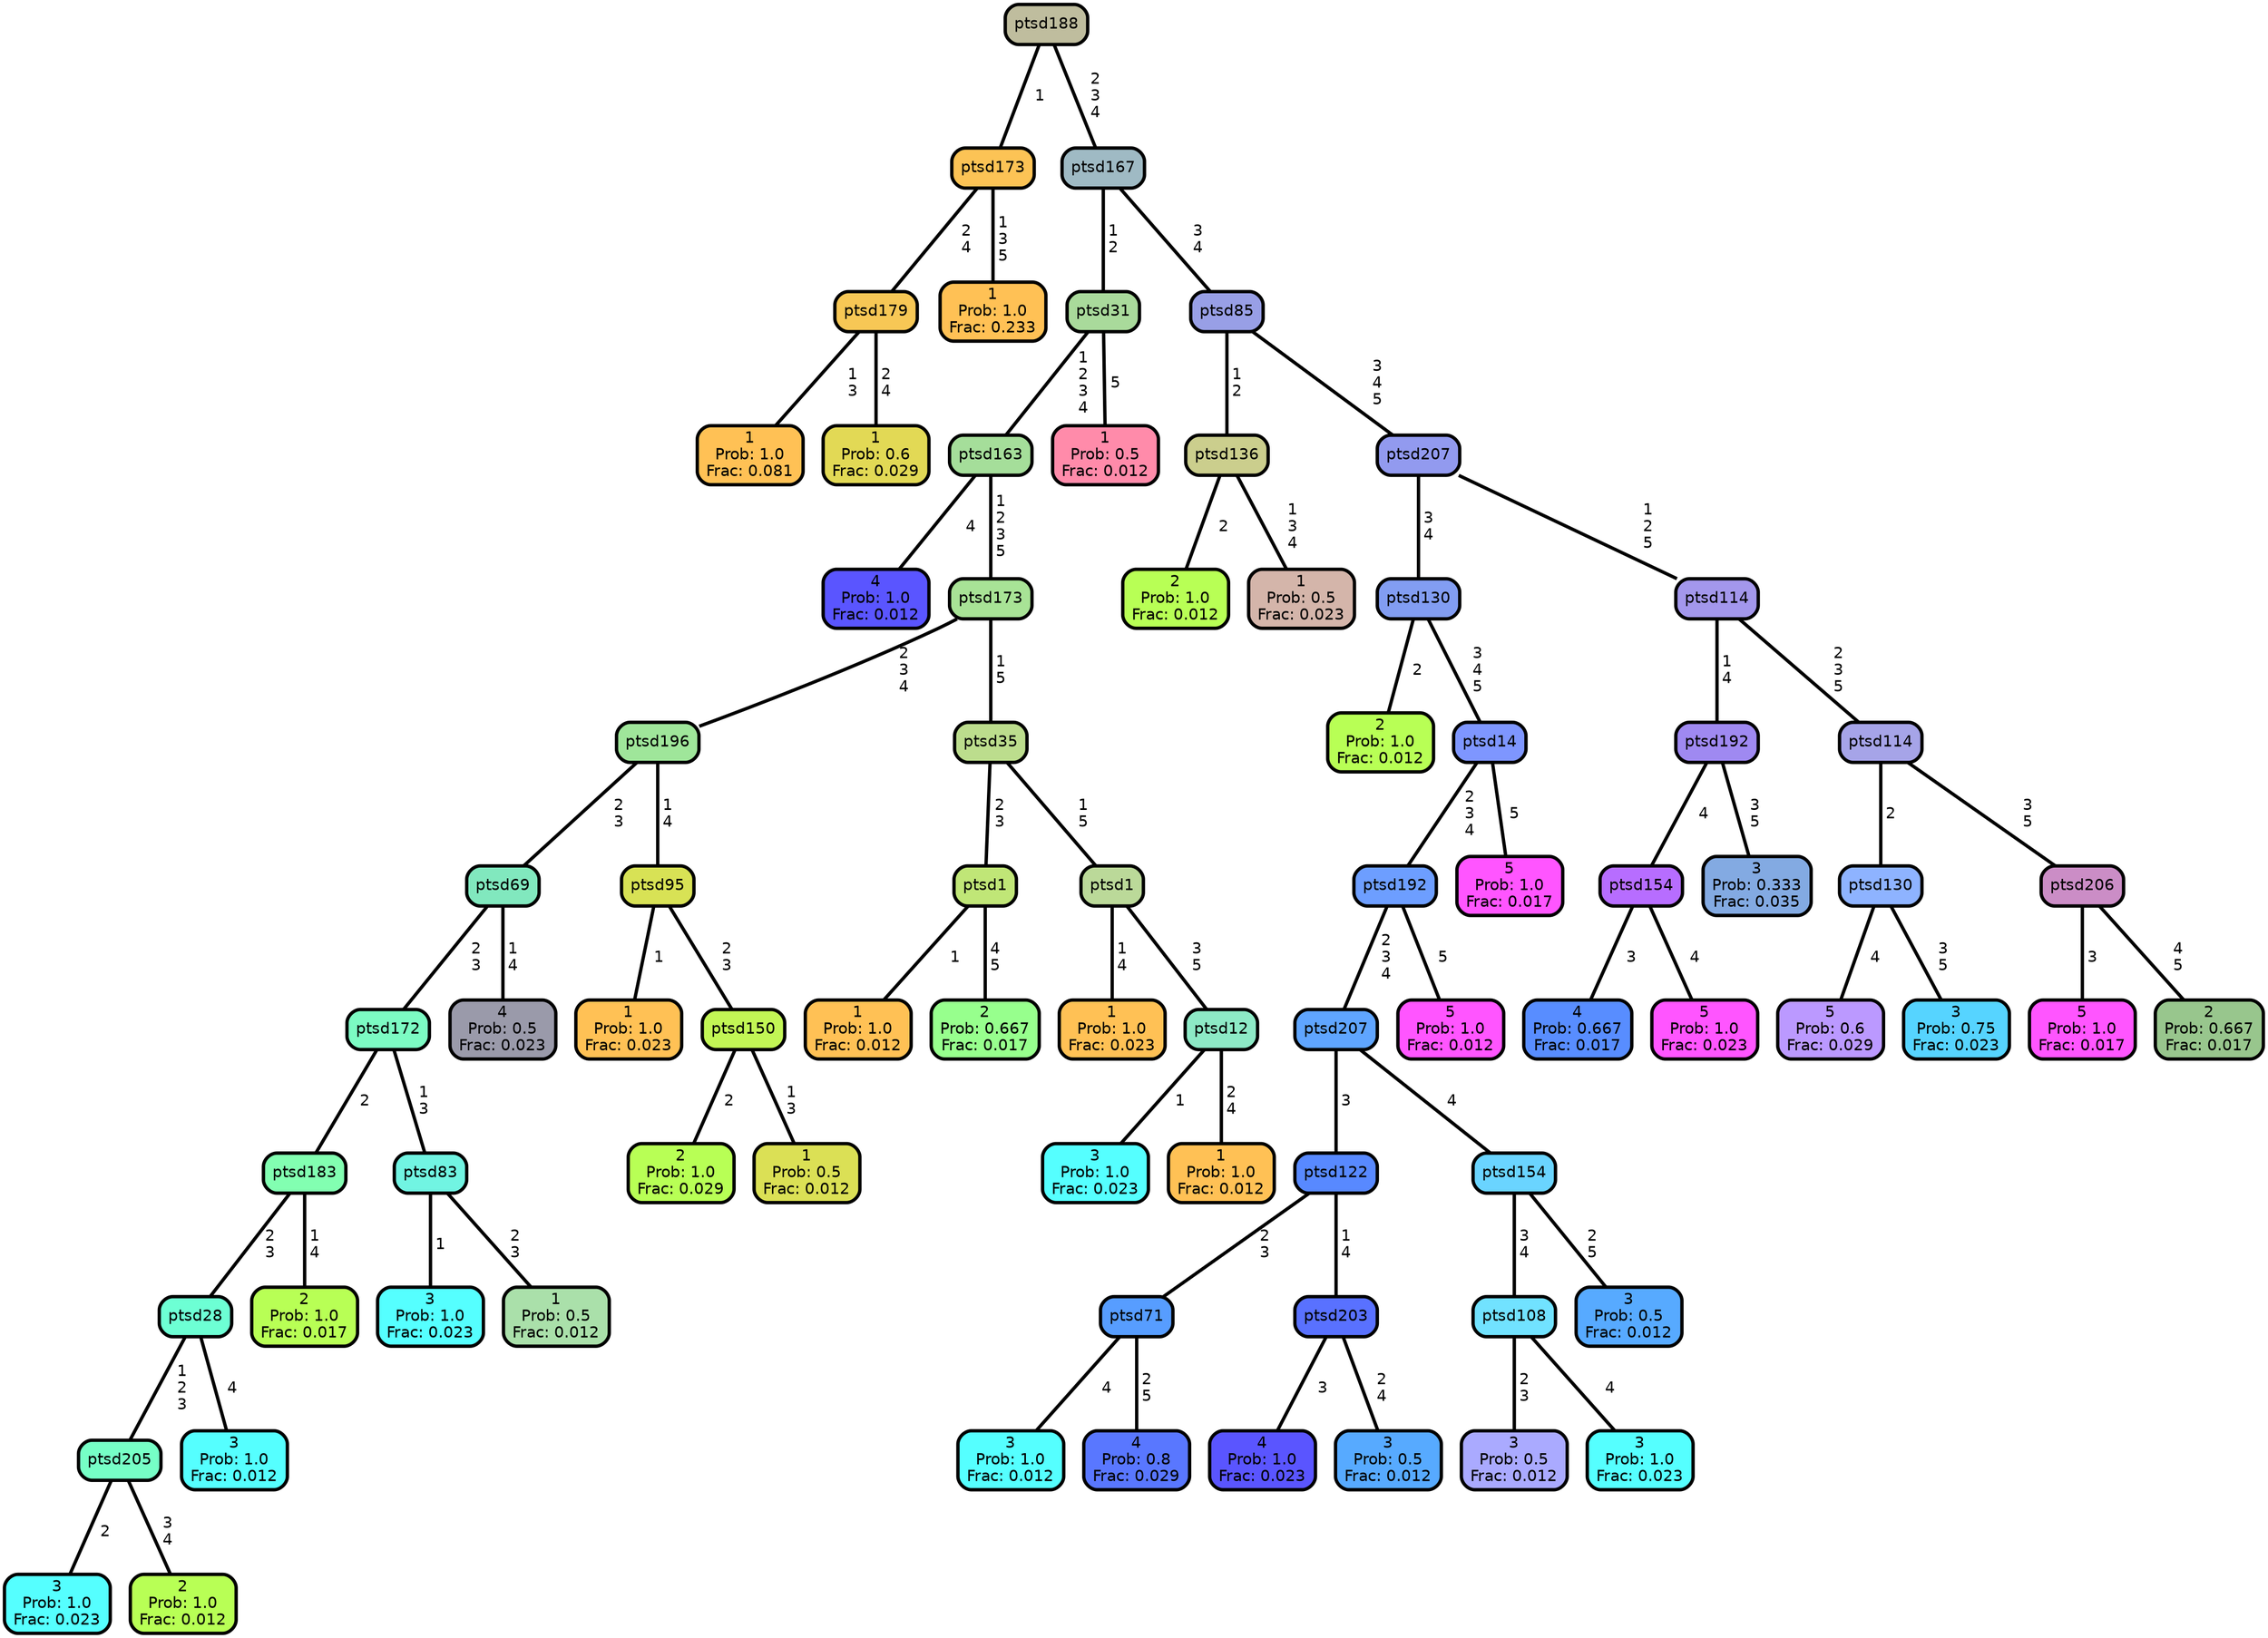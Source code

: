 graph Tree {
node [shape=box, style="filled, rounded",color="black",penwidth="3",fontcolor="black",                 fontname=helvetica] ;
graph [ranksep="0 equally", splines=straight,                 bgcolor=transparent, dpi=200] ;
edge [fontname=helvetica, color=black] ;
0 [label="1
Prob: 1.0
Frac: 0.081", fillcolor="#ffc155"] ;
1 [label="ptsd179", fillcolor="#f7c755"] ;
2 [label="1
Prob: 0.6
Frac: 0.029", fillcolor="#e2d955"] ;
3 [label="ptsd173", fillcolor="#fcc355"] ;
4 [label="1
Prob: 1.0
Frac: 0.233", fillcolor="#ffc155"] ;
5 [label="ptsd188", fillcolor="#bfbd9e"] ;
6 [label="4
Prob: 1.0
Frac: 0.012", fillcolor="#5a55ff"] ;
7 [label="ptsd163", fillcolor="#a5de9a"] ;
8 [label="3
Prob: 1.0
Frac: 0.023", fillcolor="#55ffff"] ;
9 [label="ptsd205", fillcolor="#76ffc6"] ;
10 [label="2
Prob: 1.0
Frac: 0.012", fillcolor="#b8ff55"] ;
11 [label="ptsd28", fillcolor="#6dffd4"] ;
12 [label="3
Prob: 1.0
Frac: 0.012", fillcolor="#55ffff"] ;
13 [label="ptsd183", fillcolor="#82ffb1"] ;
14 [label="2
Prob: 1.0
Frac: 0.017", fillcolor="#b8ff55"] ;
15 [label="ptsd172", fillcolor="#7cfbc3"] ;
16 [label="3
Prob: 1.0
Frac: 0.023", fillcolor="#55ffff"] ;
17 [label="ptsd83", fillcolor="#71f4e2"] ;
18 [label="1
Prob: 0.5
Frac: 0.012", fillcolor="#aae0aa"] ;
19 [label="ptsd69", fillcolor="#81e8be"] ;
20 [label="4
Prob: 0.5
Frac: 0.023", fillcolor="#9a9aaa"] ;
21 [label="ptsd196", fillcolor="#9fe69a"] ;
22 [label="1
Prob: 1.0
Frac: 0.023", fillcolor="#ffc155"] ;
23 [label="ptsd95", fillcolor="#d8e255"] ;
24 [label="2
Prob: 1.0
Frac: 0.029", fillcolor="#b8ff55"] ;
25 [label="ptsd150", fillcolor="#c2f655"] ;
26 [label="1
Prob: 0.5
Frac: 0.012", fillcolor="#dbe055"] ;
27 [label="ptsd173", fillcolor="#a8e396"] ;
28 [label="1
Prob: 1.0
Frac: 0.012", fillcolor="#ffc155"] ;
29 [label="ptsd1", fillcolor="#c0e677"] ;
30 [label="2
Prob: 0.667
Frac: 0.017", fillcolor="#97ff8d"] ;
31 [label="ptsd35", fillcolor="#bcdd8d"] ;
32 [label="1
Prob: 1.0
Frac: 0.023", fillcolor="#ffc155"] ;
33 [label="ptsd1", fillcolor="#bbd999"] ;
34 [label="3
Prob: 1.0
Frac: 0.023", fillcolor="#55ffff"] ;
35 [label="ptsd12", fillcolor="#8deac6"] ;
36 [label="1
Prob: 1.0
Frac: 0.012", fillcolor="#ffc155"] ;
37 [label="ptsd31", fillcolor="#a9da9b"] ;
38 [label="1
Prob: 0.5
Frac: 0.012", fillcolor="#ff8baa"] ;
39 [label="ptsd167", fillcolor="#9fbac4"] ;
40 [label="2
Prob: 1.0
Frac: 0.012", fillcolor="#b8ff55"] ;
41 [label="ptsd136", fillcolor="#cbce8d"] ;
42 [label="1
Prob: 0.5
Frac: 0.023", fillcolor="#d4b5aa"] ;
43 [label="ptsd85", fillcolor="#989fe6"] ;
44 [label="2
Prob: 1.0
Frac: 0.012", fillcolor="#b8ff55"] ;
45 [label="ptsd130", fillcolor="#829df2"] ;
46 [label="3
Prob: 1.0
Frac: 0.012", fillcolor="#55ffff"] ;
47 [label="ptsd71", fillcolor="#579dff"] ;
48 [label="4
Prob: 0.8
Frac: 0.029", fillcolor="#5977ff"] ;
49 [label="ptsd122", fillcolor="#5889ff"] ;
50 [label="4
Prob: 1.0
Frac: 0.023", fillcolor="#5a55ff"] ;
51 [label="ptsd203", fillcolor="#5971ff"] ;
52 [label="3
Prob: 0.5
Frac: 0.012", fillcolor="#57aaff"] ;
53 [label="ptsd207", fillcolor="#5fa5ff"] ;
54 [label="3
Prob: 0.5
Frac: 0.012", fillcolor="#aaaaff"] ;
55 [label="ptsd108", fillcolor="#71e2ff"] ;
56 [label="3
Prob: 1.0
Frac: 0.023", fillcolor="#55ffff"] ;
57 [label="ptsd154", fillcolor="#6ad4ff"] ;
58 [label="3
Prob: 0.5
Frac: 0.012", fillcolor="#57aaff"] ;
59 [label="ptsd192", fillcolor="#6d9eff"] ;
60 [label="5
Prob: 1.0
Frac: 0.012", fillcolor="#ff55ff"] ;
61 [label="ptsd14", fillcolor="#7e96ff"] ;
62 [label="5
Prob: 1.0
Frac: 0.017", fillcolor="#ff55ff"] ;
63 [label="ptsd207", fillcolor="#929aef"] ;
64 [label="4
Prob: 0.667
Frac: 0.017", fillcolor="#588dff"] ;
65 [label="ptsd154", fillcolor="#b76dff"] ;
66 [label="5
Prob: 1.0
Frac: 0.023", fillcolor="#ff55ff"] ;
67 [label="ptsd192", fillcolor="#9f89f1"] ;
68 [label="3
Prob: 0.333
Frac: 0.035", fillcolor="#83aae2"] ;
69 [label="ptsd114", fillcolor="#a397ec"] ;
70 [label="5
Prob: 0.6
Frac: 0.029", fillcolor="#bb99ff"] ;
71 [label="ptsd130", fillcolor="#8eb3ff"] ;
72 [label="3
Prob: 0.75
Frac: 0.023", fillcolor="#56d4ff"] ;
73 [label="ptsd114", fillcolor="#a6a4e8"] ;
74 [label="5
Prob: 1.0
Frac: 0.017", fillcolor="#ff55ff"] ;
75 [label="ptsd206", fillcolor="#cb8dc6"] ;
76 [label="2
Prob: 0.667
Frac: 0.017", fillcolor="#98c68d"] ;
1 -- 0 [label=" 1\n 3",penwidth=3] ;
1 -- 2 [label=" 2\n 4",penwidth=3] ;
3 -- 1 [label=" 2\n 4",penwidth=3] ;
3 -- 4 [label=" 1\n 3\n 5",penwidth=3] ;
5 -- 3 [label=" 1",penwidth=3] ;
5 -- 39 [label=" 2\n 3\n 4",penwidth=3] ;
7 -- 6 [label=" 4",penwidth=3] ;
7 -- 27 [label=" 1\n 2\n 3\n 5",penwidth=3] ;
9 -- 8 [label=" 2",penwidth=3] ;
9 -- 10 [label=" 3\n 4",penwidth=3] ;
11 -- 9 [label=" 1\n 2\n 3",penwidth=3] ;
11 -- 12 [label=" 4",penwidth=3] ;
13 -- 11 [label=" 2\n 3",penwidth=3] ;
13 -- 14 [label=" 1\n 4",penwidth=3] ;
15 -- 13 [label=" 2",penwidth=3] ;
15 -- 17 [label=" 1\n 3",penwidth=3] ;
17 -- 16 [label=" 1",penwidth=3] ;
17 -- 18 [label=" 2\n 3",penwidth=3] ;
19 -- 15 [label=" 2\n 3",penwidth=3] ;
19 -- 20 [label=" 1\n 4",penwidth=3] ;
21 -- 19 [label=" 2\n 3",penwidth=3] ;
21 -- 23 [label=" 1\n 4",penwidth=3] ;
23 -- 22 [label=" 1",penwidth=3] ;
23 -- 25 [label=" 2\n 3",penwidth=3] ;
25 -- 24 [label=" 2",penwidth=3] ;
25 -- 26 [label=" 1\n 3",penwidth=3] ;
27 -- 21 [label=" 2\n 3\n 4",penwidth=3] ;
27 -- 31 [label=" 1\n 5",penwidth=3] ;
29 -- 28 [label=" 1",penwidth=3] ;
29 -- 30 [label=" 4\n 5",penwidth=3] ;
31 -- 29 [label=" 2\n 3",penwidth=3] ;
31 -- 33 [label=" 1\n 5",penwidth=3] ;
33 -- 32 [label=" 1\n 4",penwidth=3] ;
33 -- 35 [label=" 3\n 5",penwidth=3] ;
35 -- 34 [label=" 1",penwidth=3] ;
35 -- 36 [label=" 2\n 4",penwidth=3] ;
37 -- 7 [label=" 1\n 2\n 3\n 4",penwidth=3] ;
37 -- 38 [label=" 5",penwidth=3] ;
39 -- 37 [label=" 1\n 2",penwidth=3] ;
39 -- 43 [label=" 3\n 4",penwidth=3] ;
41 -- 40 [label=" 2",penwidth=3] ;
41 -- 42 [label=" 1\n 3\n 4",penwidth=3] ;
43 -- 41 [label=" 1\n 2",penwidth=3] ;
43 -- 63 [label=" 3\n 4\n 5",penwidth=3] ;
45 -- 44 [label=" 2",penwidth=3] ;
45 -- 61 [label=" 3\n 4\n 5",penwidth=3] ;
47 -- 46 [label=" 4",penwidth=3] ;
47 -- 48 [label=" 2\n 5",penwidth=3] ;
49 -- 47 [label=" 2\n 3",penwidth=3] ;
49 -- 51 [label=" 1\n 4",penwidth=3] ;
51 -- 50 [label=" 3",penwidth=3] ;
51 -- 52 [label=" 2\n 4",penwidth=3] ;
53 -- 49 [label=" 3",penwidth=3] ;
53 -- 57 [label=" 4",penwidth=3] ;
55 -- 54 [label=" 2\n 3",penwidth=3] ;
55 -- 56 [label=" 4",penwidth=3] ;
57 -- 55 [label=" 3\n 4",penwidth=3] ;
57 -- 58 [label=" 2\n 5",penwidth=3] ;
59 -- 53 [label=" 2\n 3\n 4",penwidth=3] ;
59 -- 60 [label=" 5",penwidth=3] ;
61 -- 59 [label=" 2\n 3\n 4",penwidth=3] ;
61 -- 62 [label=" 5",penwidth=3] ;
63 -- 45 [label=" 3\n 4",penwidth=3] ;
63 -- 69 [label=" 1\n 2\n 5",penwidth=3] ;
65 -- 64 [label=" 3",penwidth=3] ;
65 -- 66 [label=" 4",penwidth=3] ;
67 -- 65 [label=" 4",penwidth=3] ;
67 -- 68 [label=" 3\n 5",penwidth=3] ;
69 -- 67 [label=" 1\n 4",penwidth=3] ;
69 -- 73 [label=" 2\n 3\n 5",penwidth=3] ;
71 -- 70 [label=" 4",penwidth=3] ;
71 -- 72 [label=" 3\n 5",penwidth=3] ;
73 -- 71 [label=" 2",penwidth=3] ;
73 -- 75 [label=" 3\n 5",penwidth=3] ;
75 -- 74 [label=" 3",penwidth=3] ;
75 -- 76 [label=" 4\n 5",penwidth=3] ;
{rank = same;}}